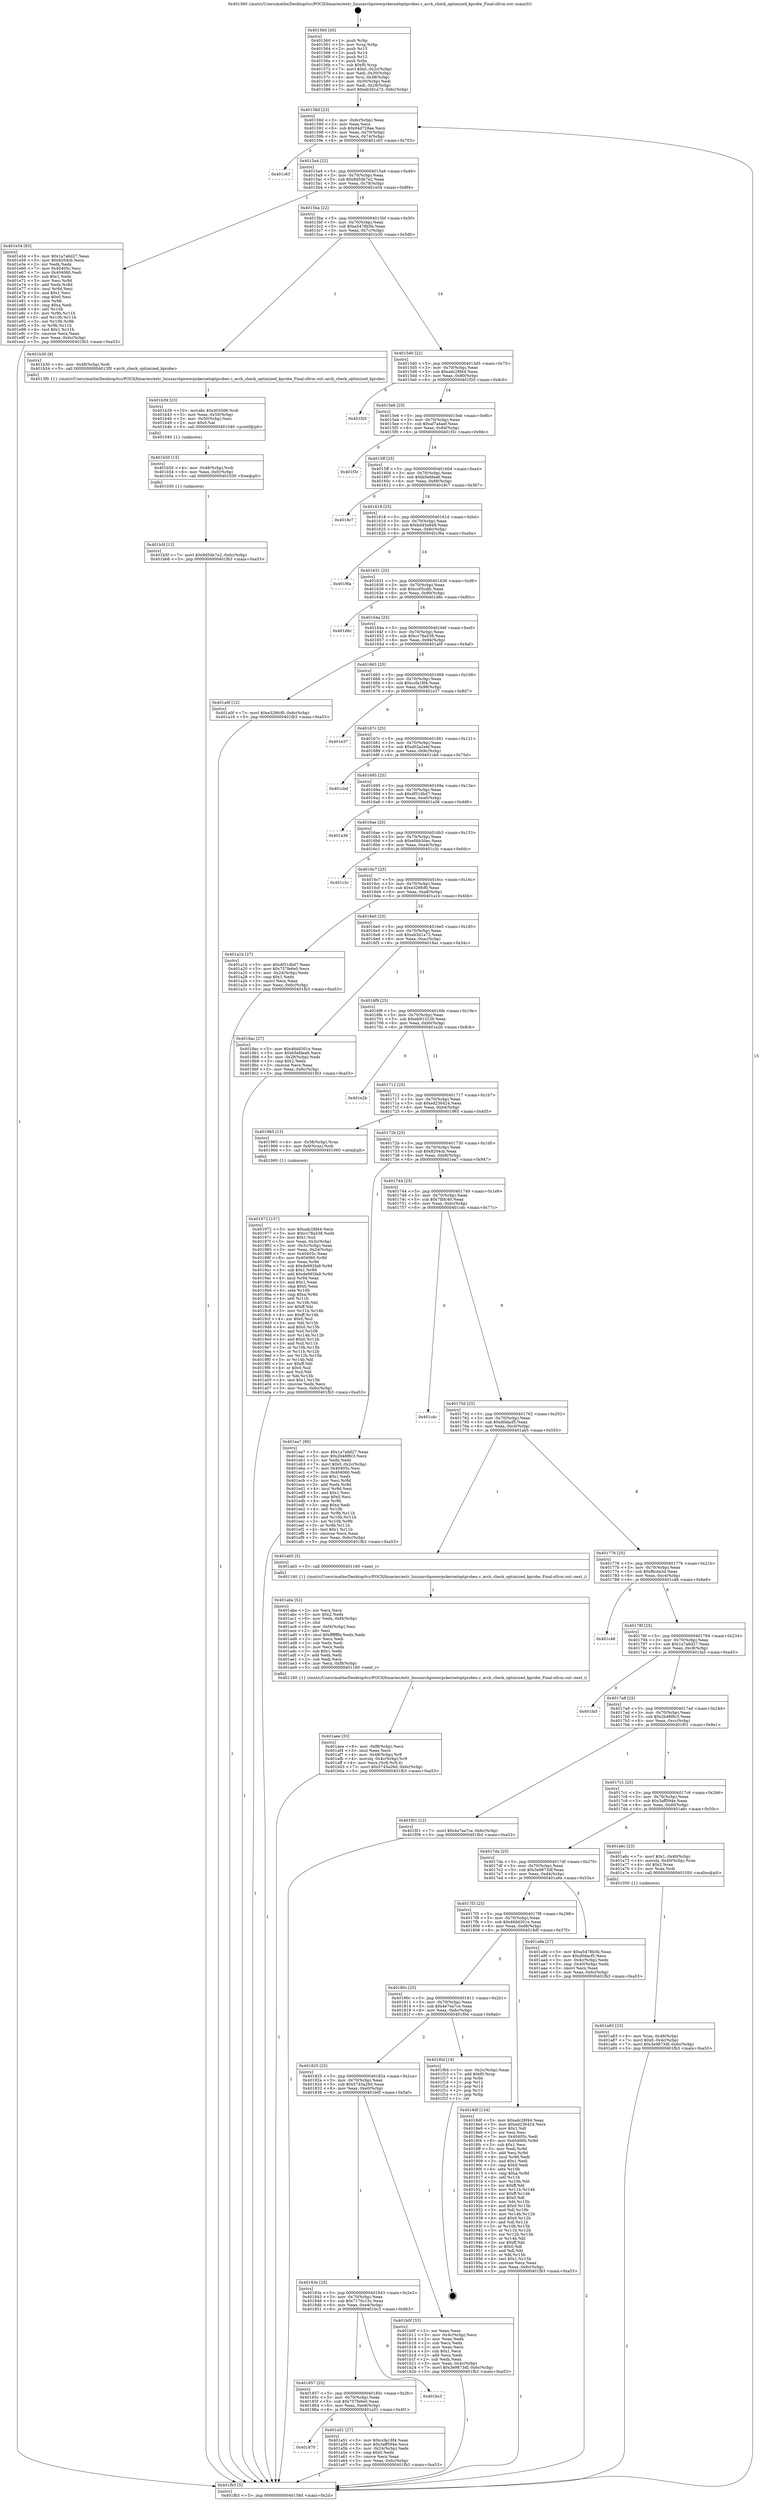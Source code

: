 digraph "0x401560" {
  label = "0x401560 (/mnt/c/Users/mathe/Desktop/tcc/POCII/binaries/extr_linuxarchpowerpckerneloptprobes.c_arch_check_optimized_kprobe_Final-ollvm.out::main(0))"
  labelloc = "t"
  node[shape=record]

  Entry [label="",width=0.3,height=0.3,shape=circle,fillcolor=black,style=filled]
  "0x40158d" [label="{
     0x40158d [23]\l
     | [instrs]\l
     &nbsp;&nbsp;0x40158d \<+3\>: mov -0x6c(%rbp),%eax\l
     &nbsp;&nbsp;0x401590 \<+2\>: mov %eax,%ecx\l
     &nbsp;&nbsp;0x401592 \<+6\>: sub $0x94d728ae,%ecx\l
     &nbsp;&nbsp;0x401598 \<+3\>: mov %eax,-0x70(%rbp)\l
     &nbsp;&nbsp;0x40159b \<+3\>: mov %ecx,-0x74(%rbp)\l
     &nbsp;&nbsp;0x40159e \<+6\>: je 0000000000401c63 \<main+0x703\>\l
  }"]
  "0x401c63" [label="{
     0x401c63\l
  }", style=dashed]
  "0x4015a4" [label="{
     0x4015a4 [22]\l
     | [instrs]\l
     &nbsp;&nbsp;0x4015a4 \<+5\>: jmp 00000000004015a9 \<main+0x49\>\l
     &nbsp;&nbsp;0x4015a9 \<+3\>: mov -0x70(%rbp),%eax\l
     &nbsp;&nbsp;0x4015ac \<+5\>: sub $0x9d54b7e2,%eax\l
     &nbsp;&nbsp;0x4015b1 \<+3\>: mov %eax,-0x78(%rbp)\l
     &nbsp;&nbsp;0x4015b4 \<+6\>: je 0000000000401e54 \<main+0x8f4\>\l
  }"]
  Exit [label="",width=0.3,height=0.3,shape=circle,fillcolor=black,style=filled,peripheries=2]
  "0x401e54" [label="{
     0x401e54 [83]\l
     | [instrs]\l
     &nbsp;&nbsp;0x401e54 \<+5\>: mov $0x1a7a6d27,%eax\l
     &nbsp;&nbsp;0x401e59 \<+5\>: mov $0x8204cb,%ecx\l
     &nbsp;&nbsp;0x401e5e \<+2\>: xor %edx,%edx\l
     &nbsp;&nbsp;0x401e60 \<+7\>: mov 0x40405c,%esi\l
     &nbsp;&nbsp;0x401e67 \<+7\>: mov 0x404060,%edi\l
     &nbsp;&nbsp;0x401e6e \<+3\>: sub $0x1,%edx\l
     &nbsp;&nbsp;0x401e71 \<+3\>: mov %esi,%r8d\l
     &nbsp;&nbsp;0x401e74 \<+3\>: add %edx,%r8d\l
     &nbsp;&nbsp;0x401e77 \<+4\>: imul %r8d,%esi\l
     &nbsp;&nbsp;0x401e7b \<+3\>: and $0x1,%esi\l
     &nbsp;&nbsp;0x401e7e \<+3\>: cmp $0x0,%esi\l
     &nbsp;&nbsp;0x401e81 \<+4\>: sete %r9b\l
     &nbsp;&nbsp;0x401e85 \<+3\>: cmp $0xa,%edi\l
     &nbsp;&nbsp;0x401e88 \<+4\>: setl %r10b\l
     &nbsp;&nbsp;0x401e8c \<+3\>: mov %r9b,%r11b\l
     &nbsp;&nbsp;0x401e8f \<+3\>: and %r10b,%r11b\l
     &nbsp;&nbsp;0x401e92 \<+3\>: xor %r10b,%r9b\l
     &nbsp;&nbsp;0x401e95 \<+3\>: or %r9b,%r11b\l
     &nbsp;&nbsp;0x401e98 \<+4\>: test $0x1,%r11b\l
     &nbsp;&nbsp;0x401e9c \<+3\>: cmovne %ecx,%eax\l
     &nbsp;&nbsp;0x401e9f \<+3\>: mov %eax,-0x6c(%rbp)\l
     &nbsp;&nbsp;0x401ea2 \<+5\>: jmp 0000000000401fb3 \<main+0xa53\>\l
  }"]
  "0x4015ba" [label="{
     0x4015ba [22]\l
     | [instrs]\l
     &nbsp;&nbsp;0x4015ba \<+5\>: jmp 00000000004015bf \<main+0x5f\>\l
     &nbsp;&nbsp;0x4015bf \<+3\>: mov -0x70(%rbp),%eax\l
     &nbsp;&nbsp;0x4015c2 \<+5\>: sub $0xa5478b5b,%eax\l
     &nbsp;&nbsp;0x4015c7 \<+3\>: mov %eax,-0x7c(%rbp)\l
     &nbsp;&nbsp;0x4015ca \<+6\>: je 0000000000401b30 \<main+0x5d0\>\l
  }"]
  "0x401b5f" [label="{
     0x401b5f [12]\l
     | [instrs]\l
     &nbsp;&nbsp;0x401b5f \<+7\>: movl $0x9d54b7e2,-0x6c(%rbp)\l
     &nbsp;&nbsp;0x401b66 \<+5\>: jmp 0000000000401fb3 \<main+0xa53\>\l
  }"]
  "0x401b30" [label="{
     0x401b30 [9]\l
     | [instrs]\l
     &nbsp;&nbsp;0x401b30 \<+4\>: mov -0x48(%rbp),%rdi\l
     &nbsp;&nbsp;0x401b34 \<+5\>: call 00000000004013f0 \<arch_check_optimized_kprobe\>\l
     | [calls]\l
     &nbsp;&nbsp;0x4013f0 \{1\} (/mnt/c/Users/mathe/Desktop/tcc/POCII/binaries/extr_linuxarchpowerpckerneloptprobes.c_arch_check_optimized_kprobe_Final-ollvm.out::arch_check_optimized_kprobe)\l
  }"]
  "0x4015d0" [label="{
     0x4015d0 [22]\l
     | [instrs]\l
     &nbsp;&nbsp;0x4015d0 \<+5\>: jmp 00000000004015d5 \<main+0x75\>\l
     &nbsp;&nbsp;0x4015d5 \<+3\>: mov -0x70(%rbp),%eax\l
     &nbsp;&nbsp;0x4015d8 \<+5\>: sub $0xadc28f44,%eax\l
     &nbsp;&nbsp;0x4015dd \<+3\>: mov %eax,-0x80(%rbp)\l
     &nbsp;&nbsp;0x4015e0 \<+6\>: je 0000000000401f20 \<main+0x9c0\>\l
  }"]
  "0x401b50" [label="{
     0x401b50 [15]\l
     | [instrs]\l
     &nbsp;&nbsp;0x401b50 \<+4\>: mov -0x48(%rbp),%rdi\l
     &nbsp;&nbsp;0x401b54 \<+6\>: mov %eax,-0xfc(%rbp)\l
     &nbsp;&nbsp;0x401b5a \<+5\>: call 0000000000401030 \<free@plt\>\l
     | [calls]\l
     &nbsp;&nbsp;0x401030 \{1\} (unknown)\l
  }"]
  "0x401f20" [label="{
     0x401f20\l
  }", style=dashed]
  "0x4015e6" [label="{
     0x4015e6 [25]\l
     | [instrs]\l
     &nbsp;&nbsp;0x4015e6 \<+5\>: jmp 00000000004015eb \<main+0x8b\>\l
     &nbsp;&nbsp;0x4015eb \<+3\>: mov -0x70(%rbp),%eax\l
     &nbsp;&nbsp;0x4015ee \<+5\>: sub $0xaf7a4aef,%eax\l
     &nbsp;&nbsp;0x4015f3 \<+6\>: mov %eax,-0x84(%rbp)\l
     &nbsp;&nbsp;0x4015f9 \<+6\>: je 0000000000401f3c \<main+0x9dc\>\l
  }"]
  "0x401b39" [label="{
     0x401b39 [23]\l
     | [instrs]\l
     &nbsp;&nbsp;0x401b39 \<+10\>: movabs $0x4020d6,%rdi\l
     &nbsp;&nbsp;0x401b43 \<+3\>: mov %eax,-0x50(%rbp)\l
     &nbsp;&nbsp;0x401b46 \<+3\>: mov -0x50(%rbp),%esi\l
     &nbsp;&nbsp;0x401b49 \<+2\>: mov $0x0,%al\l
     &nbsp;&nbsp;0x401b4b \<+5\>: call 0000000000401040 \<printf@plt\>\l
     | [calls]\l
     &nbsp;&nbsp;0x401040 \{1\} (unknown)\l
  }"]
  "0x401f3c" [label="{
     0x401f3c\l
  }", style=dashed]
  "0x4015ff" [label="{
     0x4015ff [25]\l
     | [instrs]\l
     &nbsp;&nbsp;0x4015ff \<+5\>: jmp 0000000000401604 \<main+0xa4\>\l
     &nbsp;&nbsp;0x401604 \<+3\>: mov -0x70(%rbp),%eax\l
     &nbsp;&nbsp;0x401607 \<+5\>: sub $0xb5efdea6,%eax\l
     &nbsp;&nbsp;0x40160c \<+6\>: mov %eax,-0x88(%rbp)\l
     &nbsp;&nbsp;0x401612 \<+6\>: je 00000000004018c7 \<main+0x367\>\l
  }"]
  "0x401aee" [label="{
     0x401aee [33]\l
     | [instrs]\l
     &nbsp;&nbsp;0x401aee \<+6\>: mov -0xf8(%rbp),%ecx\l
     &nbsp;&nbsp;0x401af4 \<+3\>: imul %eax,%ecx\l
     &nbsp;&nbsp;0x401af7 \<+4\>: mov -0x48(%rbp),%r8\l
     &nbsp;&nbsp;0x401afb \<+4\>: movslq -0x4c(%rbp),%r9\l
     &nbsp;&nbsp;0x401aff \<+4\>: mov %ecx,(%r8,%r9,4)\l
     &nbsp;&nbsp;0x401b03 \<+7\>: movl $0x5745a26d,-0x6c(%rbp)\l
     &nbsp;&nbsp;0x401b0a \<+5\>: jmp 0000000000401fb3 \<main+0xa53\>\l
  }"]
  "0x4018c7" [label="{
     0x4018c7\l
  }", style=dashed]
  "0x401618" [label="{
     0x401618 [25]\l
     | [instrs]\l
     &nbsp;&nbsp;0x401618 \<+5\>: jmp 000000000040161d \<main+0xbd\>\l
     &nbsp;&nbsp;0x40161d \<+3\>: mov -0x70(%rbp),%eax\l
     &nbsp;&nbsp;0x401620 \<+5\>: sub $0xbd45a948,%eax\l
     &nbsp;&nbsp;0x401625 \<+6\>: mov %eax,-0x8c(%rbp)\l
     &nbsp;&nbsp;0x40162b \<+6\>: je 0000000000401f6a \<main+0xa0a\>\l
  }"]
  "0x401aba" [label="{
     0x401aba [52]\l
     | [instrs]\l
     &nbsp;&nbsp;0x401aba \<+2\>: xor %ecx,%ecx\l
     &nbsp;&nbsp;0x401abc \<+5\>: mov $0x2,%edx\l
     &nbsp;&nbsp;0x401ac1 \<+6\>: mov %edx,-0xf4(%rbp)\l
     &nbsp;&nbsp;0x401ac7 \<+1\>: cltd\l
     &nbsp;&nbsp;0x401ac8 \<+6\>: mov -0xf4(%rbp),%esi\l
     &nbsp;&nbsp;0x401ace \<+2\>: idiv %esi\l
     &nbsp;&nbsp;0x401ad0 \<+6\>: imul $0xfffffffe,%edx,%edx\l
     &nbsp;&nbsp;0x401ad6 \<+2\>: mov %ecx,%edi\l
     &nbsp;&nbsp;0x401ad8 \<+2\>: sub %edx,%edi\l
     &nbsp;&nbsp;0x401ada \<+2\>: mov %ecx,%edx\l
     &nbsp;&nbsp;0x401adc \<+3\>: sub $0x1,%edx\l
     &nbsp;&nbsp;0x401adf \<+2\>: add %edx,%edi\l
     &nbsp;&nbsp;0x401ae1 \<+2\>: sub %edi,%ecx\l
     &nbsp;&nbsp;0x401ae3 \<+6\>: mov %ecx,-0xf8(%rbp)\l
     &nbsp;&nbsp;0x401ae9 \<+5\>: call 0000000000401160 \<next_i\>\l
     | [calls]\l
     &nbsp;&nbsp;0x401160 \{1\} (/mnt/c/Users/mathe/Desktop/tcc/POCII/binaries/extr_linuxarchpowerpckerneloptprobes.c_arch_check_optimized_kprobe_Final-ollvm.out::next_i)\l
  }"]
  "0x401f6a" [label="{
     0x401f6a\l
  }", style=dashed]
  "0x401631" [label="{
     0x401631 [25]\l
     | [instrs]\l
     &nbsp;&nbsp;0x401631 \<+5\>: jmp 0000000000401636 \<main+0xd6\>\l
     &nbsp;&nbsp;0x401636 \<+3\>: mov -0x70(%rbp),%eax\l
     &nbsp;&nbsp;0x401639 \<+5\>: sub $0xcc05cdfc,%eax\l
     &nbsp;&nbsp;0x40163e \<+6\>: mov %eax,-0x90(%rbp)\l
     &nbsp;&nbsp;0x401644 \<+6\>: je 0000000000401d6c \<main+0x80c\>\l
  }"]
  "0x401a83" [label="{
     0x401a83 [23]\l
     | [instrs]\l
     &nbsp;&nbsp;0x401a83 \<+4\>: mov %rax,-0x48(%rbp)\l
     &nbsp;&nbsp;0x401a87 \<+7\>: movl $0x0,-0x4c(%rbp)\l
     &nbsp;&nbsp;0x401a8e \<+7\>: movl $0x3e9873df,-0x6c(%rbp)\l
     &nbsp;&nbsp;0x401a95 \<+5\>: jmp 0000000000401fb3 \<main+0xa53\>\l
  }"]
  "0x401d6c" [label="{
     0x401d6c\l
  }", style=dashed]
  "0x40164a" [label="{
     0x40164a [25]\l
     | [instrs]\l
     &nbsp;&nbsp;0x40164a \<+5\>: jmp 000000000040164f \<main+0xef\>\l
     &nbsp;&nbsp;0x40164f \<+3\>: mov -0x70(%rbp),%eax\l
     &nbsp;&nbsp;0x401652 \<+5\>: sub $0xcc78a538,%eax\l
     &nbsp;&nbsp;0x401657 \<+6\>: mov %eax,-0x94(%rbp)\l
     &nbsp;&nbsp;0x40165d \<+6\>: je 0000000000401a0f \<main+0x4af\>\l
  }"]
  "0x401870" [label="{
     0x401870\l
  }", style=dashed]
  "0x401a0f" [label="{
     0x401a0f [12]\l
     | [instrs]\l
     &nbsp;&nbsp;0x401a0f \<+7\>: movl $0xe329fcf0,-0x6c(%rbp)\l
     &nbsp;&nbsp;0x401a16 \<+5\>: jmp 0000000000401fb3 \<main+0xa53\>\l
  }"]
  "0x401663" [label="{
     0x401663 [25]\l
     | [instrs]\l
     &nbsp;&nbsp;0x401663 \<+5\>: jmp 0000000000401668 \<main+0x108\>\l
     &nbsp;&nbsp;0x401668 \<+3\>: mov -0x70(%rbp),%eax\l
     &nbsp;&nbsp;0x40166b \<+5\>: sub $0xccfa18f4,%eax\l
     &nbsp;&nbsp;0x401670 \<+6\>: mov %eax,-0x98(%rbp)\l
     &nbsp;&nbsp;0x401676 \<+6\>: je 0000000000401e37 \<main+0x8d7\>\l
  }"]
  "0x401a51" [label="{
     0x401a51 [27]\l
     | [instrs]\l
     &nbsp;&nbsp;0x401a51 \<+5\>: mov $0xccfa18f4,%eax\l
     &nbsp;&nbsp;0x401a56 \<+5\>: mov $0x3aff594e,%ecx\l
     &nbsp;&nbsp;0x401a5b \<+3\>: mov -0x24(%rbp),%edx\l
     &nbsp;&nbsp;0x401a5e \<+3\>: cmp $0x0,%edx\l
     &nbsp;&nbsp;0x401a61 \<+3\>: cmove %ecx,%eax\l
     &nbsp;&nbsp;0x401a64 \<+3\>: mov %eax,-0x6c(%rbp)\l
     &nbsp;&nbsp;0x401a67 \<+5\>: jmp 0000000000401fb3 \<main+0xa53\>\l
  }"]
  "0x401e37" [label="{
     0x401e37\l
  }", style=dashed]
  "0x40167c" [label="{
     0x40167c [25]\l
     | [instrs]\l
     &nbsp;&nbsp;0x40167c \<+5\>: jmp 0000000000401681 \<main+0x121\>\l
     &nbsp;&nbsp;0x401681 \<+3\>: mov -0x70(%rbp),%eax\l
     &nbsp;&nbsp;0x401684 \<+5\>: sub $0xd02a2eef,%eax\l
     &nbsp;&nbsp;0x401689 \<+6\>: mov %eax,-0x9c(%rbp)\l
     &nbsp;&nbsp;0x40168f \<+6\>: je 0000000000401cbd \<main+0x75d\>\l
  }"]
  "0x401857" [label="{
     0x401857 [25]\l
     | [instrs]\l
     &nbsp;&nbsp;0x401857 \<+5\>: jmp 000000000040185c \<main+0x2fc\>\l
     &nbsp;&nbsp;0x40185c \<+3\>: mov -0x70(%rbp),%eax\l
     &nbsp;&nbsp;0x40185f \<+5\>: sub $0x757fe6e0,%eax\l
     &nbsp;&nbsp;0x401864 \<+6\>: mov %eax,-0xe8(%rbp)\l
     &nbsp;&nbsp;0x40186a \<+6\>: je 0000000000401a51 \<main+0x4f1\>\l
  }"]
  "0x401cbd" [label="{
     0x401cbd\l
  }", style=dashed]
  "0x401695" [label="{
     0x401695 [25]\l
     | [instrs]\l
     &nbsp;&nbsp;0x401695 \<+5\>: jmp 000000000040169a \<main+0x13a\>\l
     &nbsp;&nbsp;0x40169a \<+3\>: mov -0x70(%rbp),%eax\l
     &nbsp;&nbsp;0x40169d \<+5\>: sub $0xdf31dbd7,%eax\l
     &nbsp;&nbsp;0x4016a2 \<+6\>: mov %eax,-0xa0(%rbp)\l
     &nbsp;&nbsp;0x4016a8 \<+6\>: je 0000000000401a36 \<main+0x4d6\>\l
  }"]
  "0x401bc3" [label="{
     0x401bc3\l
  }", style=dashed]
  "0x401a36" [label="{
     0x401a36\l
  }", style=dashed]
  "0x4016ae" [label="{
     0x4016ae [25]\l
     | [instrs]\l
     &nbsp;&nbsp;0x4016ae \<+5\>: jmp 00000000004016b3 \<main+0x153\>\l
     &nbsp;&nbsp;0x4016b3 \<+3\>: mov -0x70(%rbp),%eax\l
     &nbsp;&nbsp;0x4016b6 \<+5\>: sub $0xe0bb30ec,%eax\l
     &nbsp;&nbsp;0x4016bb \<+6\>: mov %eax,-0xa4(%rbp)\l
     &nbsp;&nbsp;0x4016c1 \<+6\>: je 0000000000401c3c \<main+0x6dc\>\l
  }"]
  "0x40183e" [label="{
     0x40183e [25]\l
     | [instrs]\l
     &nbsp;&nbsp;0x40183e \<+5\>: jmp 0000000000401843 \<main+0x2e3\>\l
     &nbsp;&nbsp;0x401843 \<+3\>: mov -0x70(%rbp),%eax\l
     &nbsp;&nbsp;0x401846 \<+5\>: sub $0x7170c15c,%eax\l
     &nbsp;&nbsp;0x40184b \<+6\>: mov %eax,-0xe4(%rbp)\l
     &nbsp;&nbsp;0x401851 \<+6\>: je 0000000000401bc3 \<main+0x663\>\l
  }"]
  "0x401c3c" [label="{
     0x401c3c\l
  }", style=dashed]
  "0x4016c7" [label="{
     0x4016c7 [25]\l
     | [instrs]\l
     &nbsp;&nbsp;0x4016c7 \<+5\>: jmp 00000000004016cc \<main+0x16c\>\l
     &nbsp;&nbsp;0x4016cc \<+3\>: mov -0x70(%rbp),%eax\l
     &nbsp;&nbsp;0x4016cf \<+5\>: sub $0xe329fcf0,%eax\l
     &nbsp;&nbsp;0x4016d4 \<+6\>: mov %eax,-0xa8(%rbp)\l
     &nbsp;&nbsp;0x4016da \<+6\>: je 0000000000401a1b \<main+0x4bb\>\l
  }"]
  "0x401b0f" [label="{
     0x401b0f [33]\l
     | [instrs]\l
     &nbsp;&nbsp;0x401b0f \<+2\>: xor %eax,%eax\l
     &nbsp;&nbsp;0x401b11 \<+3\>: mov -0x4c(%rbp),%ecx\l
     &nbsp;&nbsp;0x401b14 \<+2\>: mov %eax,%edx\l
     &nbsp;&nbsp;0x401b16 \<+2\>: sub %ecx,%edx\l
     &nbsp;&nbsp;0x401b18 \<+2\>: mov %eax,%ecx\l
     &nbsp;&nbsp;0x401b1a \<+3\>: sub $0x1,%ecx\l
     &nbsp;&nbsp;0x401b1d \<+2\>: add %ecx,%edx\l
     &nbsp;&nbsp;0x401b1f \<+2\>: sub %edx,%eax\l
     &nbsp;&nbsp;0x401b21 \<+3\>: mov %eax,-0x4c(%rbp)\l
     &nbsp;&nbsp;0x401b24 \<+7\>: movl $0x3e9873df,-0x6c(%rbp)\l
     &nbsp;&nbsp;0x401b2b \<+5\>: jmp 0000000000401fb3 \<main+0xa53\>\l
  }"]
  "0x401a1b" [label="{
     0x401a1b [27]\l
     | [instrs]\l
     &nbsp;&nbsp;0x401a1b \<+5\>: mov $0xdf31dbd7,%eax\l
     &nbsp;&nbsp;0x401a20 \<+5\>: mov $0x757fe6e0,%ecx\l
     &nbsp;&nbsp;0x401a25 \<+3\>: mov -0x24(%rbp),%edx\l
     &nbsp;&nbsp;0x401a28 \<+3\>: cmp $0x1,%edx\l
     &nbsp;&nbsp;0x401a2b \<+3\>: cmovl %ecx,%eax\l
     &nbsp;&nbsp;0x401a2e \<+3\>: mov %eax,-0x6c(%rbp)\l
     &nbsp;&nbsp;0x401a31 \<+5\>: jmp 0000000000401fb3 \<main+0xa53\>\l
  }"]
  "0x4016e0" [label="{
     0x4016e0 [25]\l
     | [instrs]\l
     &nbsp;&nbsp;0x4016e0 \<+5\>: jmp 00000000004016e5 \<main+0x185\>\l
     &nbsp;&nbsp;0x4016e5 \<+3\>: mov -0x70(%rbp),%eax\l
     &nbsp;&nbsp;0x4016e8 \<+5\>: sub $0xeb3d1a73,%eax\l
     &nbsp;&nbsp;0x4016ed \<+6\>: mov %eax,-0xac(%rbp)\l
     &nbsp;&nbsp;0x4016f3 \<+6\>: je 00000000004018ac \<main+0x34c\>\l
  }"]
  "0x401825" [label="{
     0x401825 [25]\l
     | [instrs]\l
     &nbsp;&nbsp;0x401825 \<+5\>: jmp 000000000040182a \<main+0x2ca\>\l
     &nbsp;&nbsp;0x40182a \<+3\>: mov -0x70(%rbp),%eax\l
     &nbsp;&nbsp;0x40182d \<+5\>: sub $0x5745a26d,%eax\l
     &nbsp;&nbsp;0x401832 \<+6\>: mov %eax,-0xe0(%rbp)\l
     &nbsp;&nbsp;0x401838 \<+6\>: je 0000000000401b0f \<main+0x5af\>\l
  }"]
  "0x4018ac" [label="{
     0x4018ac [27]\l
     | [instrs]\l
     &nbsp;&nbsp;0x4018ac \<+5\>: mov $0x46dd301e,%eax\l
     &nbsp;&nbsp;0x4018b1 \<+5\>: mov $0xb5efdea6,%ecx\l
     &nbsp;&nbsp;0x4018b6 \<+3\>: mov -0x28(%rbp),%edx\l
     &nbsp;&nbsp;0x4018b9 \<+3\>: cmp $0x2,%edx\l
     &nbsp;&nbsp;0x4018bc \<+3\>: cmovne %ecx,%eax\l
     &nbsp;&nbsp;0x4018bf \<+3\>: mov %eax,-0x6c(%rbp)\l
     &nbsp;&nbsp;0x4018c2 \<+5\>: jmp 0000000000401fb3 \<main+0xa53\>\l
  }"]
  "0x4016f9" [label="{
     0x4016f9 [25]\l
     | [instrs]\l
     &nbsp;&nbsp;0x4016f9 \<+5\>: jmp 00000000004016fe \<main+0x19e\>\l
     &nbsp;&nbsp;0x4016fe \<+3\>: mov -0x70(%rbp),%eax\l
     &nbsp;&nbsp;0x401701 \<+5\>: sub $0xeb913139,%eax\l
     &nbsp;&nbsp;0x401706 \<+6\>: mov %eax,-0xb0(%rbp)\l
     &nbsp;&nbsp;0x40170c \<+6\>: je 0000000000401e2b \<main+0x8cb\>\l
  }"]
  "0x401fb3" [label="{
     0x401fb3 [5]\l
     | [instrs]\l
     &nbsp;&nbsp;0x401fb3 \<+5\>: jmp 000000000040158d \<main+0x2d\>\l
  }"]
  "0x401560" [label="{
     0x401560 [45]\l
     | [instrs]\l
     &nbsp;&nbsp;0x401560 \<+1\>: push %rbp\l
     &nbsp;&nbsp;0x401561 \<+3\>: mov %rsp,%rbp\l
     &nbsp;&nbsp;0x401564 \<+2\>: push %r15\l
     &nbsp;&nbsp;0x401566 \<+2\>: push %r14\l
     &nbsp;&nbsp;0x401568 \<+2\>: push %r12\l
     &nbsp;&nbsp;0x40156a \<+1\>: push %rbx\l
     &nbsp;&nbsp;0x40156b \<+7\>: sub $0xf0,%rsp\l
     &nbsp;&nbsp;0x401572 \<+7\>: movl $0x0,-0x2c(%rbp)\l
     &nbsp;&nbsp;0x401579 \<+3\>: mov %edi,-0x30(%rbp)\l
     &nbsp;&nbsp;0x40157c \<+4\>: mov %rsi,-0x38(%rbp)\l
     &nbsp;&nbsp;0x401580 \<+3\>: mov -0x30(%rbp),%edi\l
     &nbsp;&nbsp;0x401583 \<+3\>: mov %edi,-0x28(%rbp)\l
     &nbsp;&nbsp;0x401586 \<+7\>: movl $0xeb3d1a73,-0x6c(%rbp)\l
  }"]
  "0x401f0d" [label="{
     0x401f0d [19]\l
     | [instrs]\l
     &nbsp;&nbsp;0x401f0d \<+3\>: mov -0x2c(%rbp),%eax\l
     &nbsp;&nbsp;0x401f10 \<+7\>: add $0xf0,%rsp\l
     &nbsp;&nbsp;0x401f17 \<+1\>: pop %rbx\l
     &nbsp;&nbsp;0x401f18 \<+2\>: pop %r12\l
     &nbsp;&nbsp;0x401f1a \<+2\>: pop %r14\l
     &nbsp;&nbsp;0x401f1c \<+2\>: pop %r15\l
     &nbsp;&nbsp;0x401f1e \<+1\>: pop %rbp\l
     &nbsp;&nbsp;0x401f1f \<+1\>: ret\l
  }"]
  "0x401e2b" [label="{
     0x401e2b\l
  }", style=dashed]
  "0x401712" [label="{
     0x401712 [25]\l
     | [instrs]\l
     &nbsp;&nbsp;0x401712 \<+5\>: jmp 0000000000401717 \<main+0x1b7\>\l
     &nbsp;&nbsp;0x401717 \<+3\>: mov -0x70(%rbp),%eax\l
     &nbsp;&nbsp;0x40171a \<+5\>: sub $0xed236424,%eax\l
     &nbsp;&nbsp;0x40171f \<+6\>: mov %eax,-0xb4(%rbp)\l
     &nbsp;&nbsp;0x401725 \<+6\>: je 0000000000401965 \<main+0x405\>\l
  }"]
  "0x401972" [label="{
     0x401972 [157]\l
     | [instrs]\l
     &nbsp;&nbsp;0x401972 \<+5\>: mov $0xadc28f44,%ecx\l
     &nbsp;&nbsp;0x401977 \<+5\>: mov $0xcc78a538,%edx\l
     &nbsp;&nbsp;0x40197c \<+3\>: mov $0x1,%sil\l
     &nbsp;&nbsp;0x40197f \<+3\>: mov %eax,-0x3c(%rbp)\l
     &nbsp;&nbsp;0x401982 \<+3\>: mov -0x3c(%rbp),%eax\l
     &nbsp;&nbsp;0x401985 \<+3\>: mov %eax,-0x24(%rbp)\l
     &nbsp;&nbsp;0x401988 \<+7\>: mov 0x40405c,%eax\l
     &nbsp;&nbsp;0x40198f \<+8\>: mov 0x404060,%r8d\l
     &nbsp;&nbsp;0x401997 \<+3\>: mov %eax,%r9d\l
     &nbsp;&nbsp;0x40199a \<+7\>: sub $0xde992fa9,%r9d\l
     &nbsp;&nbsp;0x4019a1 \<+4\>: sub $0x1,%r9d\l
     &nbsp;&nbsp;0x4019a5 \<+7\>: add $0xde992fa9,%r9d\l
     &nbsp;&nbsp;0x4019ac \<+4\>: imul %r9d,%eax\l
     &nbsp;&nbsp;0x4019b0 \<+3\>: and $0x1,%eax\l
     &nbsp;&nbsp;0x4019b3 \<+3\>: cmp $0x0,%eax\l
     &nbsp;&nbsp;0x4019b6 \<+4\>: sete %r10b\l
     &nbsp;&nbsp;0x4019ba \<+4\>: cmp $0xa,%r8d\l
     &nbsp;&nbsp;0x4019be \<+4\>: setl %r11b\l
     &nbsp;&nbsp;0x4019c2 \<+3\>: mov %r10b,%bl\l
     &nbsp;&nbsp;0x4019c5 \<+3\>: xor $0xff,%bl\l
     &nbsp;&nbsp;0x4019c8 \<+3\>: mov %r11b,%r14b\l
     &nbsp;&nbsp;0x4019cb \<+4\>: xor $0xff,%r14b\l
     &nbsp;&nbsp;0x4019cf \<+4\>: xor $0x0,%sil\l
     &nbsp;&nbsp;0x4019d3 \<+3\>: mov %bl,%r15b\l
     &nbsp;&nbsp;0x4019d6 \<+4\>: and $0x0,%r15b\l
     &nbsp;&nbsp;0x4019da \<+3\>: and %sil,%r10b\l
     &nbsp;&nbsp;0x4019dd \<+3\>: mov %r14b,%r12b\l
     &nbsp;&nbsp;0x4019e0 \<+4\>: and $0x0,%r12b\l
     &nbsp;&nbsp;0x4019e4 \<+3\>: and %sil,%r11b\l
     &nbsp;&nbsp;0x4019e7 \<+3\>: or %r10b,%r15b\l
     &nbsp;&nbsp;0x4019ea \<+3\>: or %r11b,%r12b\l
     &nbsp;&nbsp;0x4019ed \<+3\>: xor %r12b,%r15b\l
     &nbsp;&nbsp;0x4019f0 \<+3\>: or %r14b,%bl\l
     &nbsp;&nbsp;0x4019f3 \<+3\>: xor $0xff,%bl\l
     &nbsp;&nbsp;0x4019f6 \<+4\>: or $0x0,%sil\l
     &nbsp;&nbsp;0x4019fa \<+3\>: and %sil,%bl\l
     &nbsp;&nbsp;0x4019fd \<+3\>: or %bl,%r15b\l
     &nbsp;&nbsp;0x401a00 \<+4\>: test $0x1,%r15b\l
     &nbsp;&nbsp;0x401a04 \<+3\>: cmovne %edx,%ecx\l
     &nbsp;&nbsp;0x401a07 \<+3\>: mov %ecx,-0x6c(%rbp)\l
     &nbsp;&nbsp;0x401a0a \<+5\>: jmp 0000000000401fb3 \<main+0xa53\>\l
  }"]
  "0x401965" [label="{
     0x401965 [13]\l
     | [instrs]\l
     &nbsp;&nbsp;0x401965 \<+4\>: mov -0x38(%rbp),%rax\l
     &nbsp;&nbsp;0x401969 \<+4\>: mov 0x8(%rax),%rdi\l
     &nbsp;&nbsp;0x40196d \<+5\>: call 0000000000401060 \<atoi@plt\>\l
     | [calls]\l
     &nbsp;&nbsp;0x401060 \{1\} (unknown)\l
  }"]
  "0x40172b" [label="{
     0x40172b [25]\l
     | [instrs]\l
     &nbsp;&nbsp;0x40172b \<+5\>: jmp 0000000000401730 \<main+0x1d0\>\l
     &nbsp;&nbsp;0x401730 \<+3\>: mov -0x70(%rbp),%eax\l
     &nbsp;&nbsp;0x401733 \<+5\>: sub $0x8204cb,%eax\l
     &nbsp;&nbsp;0x401738 \<+6\>: mov %eax,-0xb8(%rbp)\l
     &nbsp;&nbsp;0x40173e \<+6\>: je 0000000000401ea7 \<main+0x947\>\l
  }"]
  "0x40180c" [label="{
     0x40180c [25]\l
     | [instrs]\l
     &nbsp;&nbsp;0x40180c \<+5\>: jmp 0000000000401811 \<main+0x2b1\>\l
     &nbsp;&nbsp;0x401811 \<+3\>: mov -0x70(%rbp),%eax\l
     &nbsp;&nbsp;0x401814 \<+5\>: sub $0x4e7ea7ce,%eax\l
     &nbsp;&nbsp;0x401819 \<+6\>: mov %eax,-0xdc(%rbp)\l
     &nbsp;&nbsp;0x40181f \<+6\>: je 0000000000401f0d \<main+0x9ad\>\l
  }"]
  "0x401ea7" [label="{
     0x401ea7 [90]\l
     | [instrs]\l
     &nbsp;&nbsp;0x401ea7 \<+5\>: mov $0x1a7a6d27,%eax\l
     &nbsp;&nbsp;0x401eac \<+5\>: mov $0x2b48f8c3,%ecx\l
     &nbsp;&nbsp;0x401eb1 \<+2\>: xor %edx,%edx\l
     &nbsp;&nbsp;0x401eb3 \<+7\>: movl $0x0,-0x2c(%rbp)\l
     &nbsp;&nbsp;0x401eba \<+7\>: mov 0x40405c,%esi\l
     &nbsp;&nbsp;0x401ec1 \<+7\>: mov 0x404060,%edi\l
     &nbsp;&nbsp;0x401ec8 \<+3\>: sub $0x1,%edx\l
     &nbsp;&nbsp;0x401ecb \<+3\>: mov %esi,%r8d\l
     &nbsp;&nbsp;0x401ece \<+3\>: add %edx,%r8d\l
     &nbsp;&nbsp;0x401ed1 \<+4\>: imul %r8d,%esi\l
     &nbsp;&nbsp;0x401ed5 \<+3\>: and $0x1,%esi\l
     &nbsp;&nbsp;0x401ed8 \<+3\>: cmp $0x0,%esi\l
     &nbsp;&nbsp;0x401edb \<+4\>: sete %r9b\l
     &nbsp;&nbsp;0x401edf \<+3\>: cmp $0xa,%edi\l
     &nbsp;&nbsp;0x401ee2 \<+4\>: setl %r10b\l
     &nbsp;&nbsp;0x401ee6 \<+3\>: mov %r9b,%r11b\l
     &nbsp;&nbsp;0x401ee9 \<+3\>: and %r10b,%r11b\l
     &nbsp;&nbsp;0x401eec \<+3\>: xor %r10b,%r9b\l
     &nbsp;&nbsp;0x401eef \<+3\>: or %r9b,%r11b\l
     &nbsp;&nbsp;0x401ef2 \<+4\>: test $0x1,%r11b\l
     &nbsp;&nbsp;0x401ef6 \<+3\>: cmovne %ecx,%eax\l
     &nbsp;&nbsp;0x401ef9 \<+3\>: mov %eax,-0x6c(%rbp)\l
     &nbsp;&nbsp;0x401efc \<+5\>: jmp 0000000000401fb3 \<main+0xa53\>\l
  }"]
  "0x401744" [label="{
     0x401744 [25]\l
     | [instrs]\l
     &nbsp;&nbsp;0x401744 \<+5\>: jmp 0000000000401749 \<main+0x1e9\>\l
     &nbsp;&nbsp;0x401749 \<+3\>: mov -0x70(%rbp),%eax\l
     &nbsp;&nbsp;0x40174c \<+5\>: sub $0x7fbfc40,%eax\l
     &nbsp;&nbsp;0x401751 \<+6\>: mov %eax,-0xbc(%rbp)\l
     &nbsp;&nbsp;0x401757 \<+6\>: je 0000000000401cdc \<main+0x77c\>\l
  }"]
  "0x4018df" [label="{
     0x4018df [134]\l
     | [instrs]\l
     &nbsp;&nbsp;0x4018df \<+5\>: mov $0xadc28f44,%eax\l
     &nbsp;&nbsp;0x4018e4 \<+5\>: mov $0xed236424,%ecx\l
     &nbsp;&nbsp;0x4018e9 \<+2\>: mov $0x1,%dl\l
     &nbsp;&nbsp;0x4018eb \<+2\>: xor %esi,%esi\l
     &nbsp;&nbsp;0x4018ed \<+7\>: mov 0x40405c,%edi\l
     &nbsp;&nbsp;0x4018f4 \<+8\>: mov 0x404060,%r8d\l
     &nbsp;&nbsp;0x4018fc \<+3\>: sub $0x1,%esi\l
     &nbsp;&nbsp;0x4018ff \<+3\>: mov %edi,%r9d\l
     &nbsp;&nbsp;0x401902 \<+3\>: add %esi,%r9d\l
     &nbsp;&nbsp;0x401905 \<+4\>: imul %r9d,%edi\l
     &nbsp;&nbsp;0x401909 \<+3\>: and $0x1,%edi\l
     &nbsp;&nbsp;0x40190c \<+3\>: cmp $0x0,%edi\l
     &nbsp;&nbsp;0x40190f \<+4\>: sete %r10b\l
     &nbsp;&nbsp;0x401913 \<+4\>: cmp $0xa,%r8d\l
     &nbsp;&nbsp;0x401917 \<+4\>: setl %r11b\l
     &nbsp;&nbsp;0x40191b \<+3\>: mov %r10b,%bl\l
     &nbsp;&nbsp;0x40191e \<+3\>: xor $0xff,%bl\l
     &nbsp;&nbsp;0x401921 \<+3\>: mov %r11b,%r14b\l
     &nbsp;&nbsp;0x401924 \<+4\>: xor $0xff,%r14b\l
     &nbsp;&nbsp;0x401928 \<+3\>: xor $0x0,%dl\l
     &nbsp;&nbsp;0x40192b \<+3\>: mov %bl,%r15b\l
     &nbsp;&nbsp;0x40192e \<+4\>: and $0x0,%r15b\l
     &nbsp;&nbsp;0x401932 \<+3\>: and %dl,%r10b\l
     &nbsp;&nbsp;0x401935 \<+3\>: mov %r14b,%r12b\l
     &nbsp;&nbsp;0x401938 \<+4\>: and $0x0,%r12b\l
     &nbsp;&nbsp;0x40193c \<+3\>: and %dl,%r11b\l
     &nbsp;&nbsp;0x40193f \<+3\>: or %r10b,%r15b\l
     &nbsp;&nbsp;0x401942 \<+3\>: or %r11b,%r12b\l
     &nbsp;&nbsp;0x401945 \<+3\>: xor %r12b,%r15b\l
     &nbsp;&nbsp;0x401948 \<+3\>: or %r14b,%bl\l
     &nbsp;&nbsp;0x40194b \<+3\>: xor $0xff,%bl\l
     &nbsp;&nbsp;0x40194e \<+3\>: or $0x0,%dl\l
     &nbsp;&nbsp;0x401951 \<+2\>: and %dl,%bl\l
     &nbsp;&nbsp;0x401953 \<+3\>: or %bl,%r15b\l
     &nbsp;&nbsp;0x401956 \<+4\>: test $0x1,%r15b\l
     &nbsp;&nbsp;0x40195a \<+3\>: cmovne %ecx,%eax\l
     &nbsp;&nbsp;0x40195d \<+3\>: mov %eax,-0x6c(%rbp)\l
     &nbsp;&nbsp;0x401960 \<+5\>: jmp 0000000000401fb3 \<main+0xa53\>\l
  }"]
  "0x401cdc" [label="{
     0x401cdc\l
  }", style=dashed]
  "0x40175d" [label="{
     0x40175d [25]\l
     | [instrs]\l
     &nbsp;&nbsp;0x40175d \<+5\>: jmp 0000000000401762 \<main+0x202\>\l
     &nbsp;&nbsp;0x401762 \<+3\>: mov -0x70(%rbp),%eax\l
     &nbsp;&nbsp;0x401765 \<+5\>: sub $0xd0dacf5,%eax\l
     &nbsp;&nbsp;0x40176a \<+6\>: mov %eax,-0xc0(%rbp)\l
     &nbsp;&nbsp;0x401770 \<+6\>: je 0000000000401ab5 \<main+0x555\>\l
  }"]
  "0x4017f3" [label="{
     0x4017f3 [25]\l
     | [instrs]\l
     &nbsp;&nbsp;0x4017f3 \<+5\>: jmp 00000000004017f8 \<main+0x298\>\l
     &nbsp;&nbsp;0x4017f8 \<+3\>: mov -0x70(%rbp),%eax\l
     &nbsp;&nbsp;0x4017fb \<+5\>: sub $0x46dd301e,%eax\l
     &nbsp;&nbsp;0x401800 \<+6\>: mov %eax,-0xd8(%rbp)\l
     &nbsp;&nbsp;0x401806 \<+6\>: je 00000000004018df \<main+0x37f\>\l
  }"]
  "0x401ab5" [label="{
     0x401ab5 [5]\l
     | [instrs]\l
     &nbsp;&nbsp;0x401ab5 \<+5\>: call 0000000000401160 \<next_i\>\l
     | [calls]\l
     &nbsp;&nbsp;0x401160 \{1\} (/mnt/c/Users/mathe/Desktop/tcc/POCII/binaries/extr_linuxarchpowerpckerneloptprobes.c_arch_check_optimized_kprobe_Final-ollvm.out::next_i)\l
  }"]
  "0x401776" [label="{
     0x401776 [25]\l
     | [instrs]\l
     &nbsp;&nbsp;0x401776 \<+5\>: jmp 000000000040177b \<main+0x21b\>\l
     &nbsp;&nbsp;0x40177b \<+3\>: mov -0x70(%rbp),%eax\l
     &nbsp;&nbsp;0x40177e \<+5\>: sub $0xf8cda3d,%eax\l
     &nbsp;&nbsp;0x401783 \<+6\>: mov %eax,-0xc4(%rbp)\l
     &nbsp;&nbsp;0x401789 \<+6\>: je 0000000000401c48 \<main+0x6e8\>\l
  }"]
  "0x401a9a" [label="{
     0x401a9a [27]\l
     | [instrs]\l
     &nbsp;&nbsp;0x401a9a \<+5\>: mov $0xa5478b5b,%eax\l
     &nbsp;&nbsp;0x401a9f \<+5\>: mov $0xd0dacf5,%ecx\l
     &nbsp;&nbsp;0x401aa4 \<+3\>: mov -0x4c(%rbp),%edx\l
     &nbsp;&nbsp;0x401aa7 \<+3\>: cmp -0x40(%rbp),%edx\l
     &nbsp;&nbsp;0x401aaa \<+3\>: cmovl %ecx,%eax\l
     &nbsp;&nbsp;0x401aad \<+3\>: mov %eax,-0x6c(%rbp)\l
     &nbsp;&nbsp;0x401ab0 \<+5\>: jmp 0000000000401fb3 \<main+0xa53\>\l
  }"]
  "0x401c48" [label="{
     0x401c48\l
  }", style=dashed]
  "0x40178f" [label="{
     0x40178f [25]\l
     | [instrs]\l
     &nbsp;&nbsp;0x40178f \<+5\>: jmp 0000000000401794 \<main+0x234\>\l
     &nbsp;&nbsp;0x401794 \<+3\>: mov -0x70(%rbp),%eax\l
     &nbsp;&nbsp;0x401797 \<+5\>: sub $0x1a7a6d27,%eax\l
     &nbsp;&nbsp;0x40179c \<+6\>: mov %eax,-0xc8(%rbp)\l
     &nbsp;&nbsp;0x4017a2 \<+6\>: je 0000000000401fa5 \<main+0xa45\>\l
  }"]
  "0x4017da" [label="{
     0x4017da [25]\l
     | [instrs]\l
     &nbsp;&nbsp;0x4017da \<+5\>: jmp 00000000004017df \<main+0x27f\>\l
     &nbsp;&nbsp;0x4017df \<+3\>: mov -0x70(%rbp),%eax\l
     &nbsp;&nbsp;0x4017e2 \<+5\>: sub $0x3e9873df,%eax\l
     &nbsp;&nbsp;0x4017e7 \<+6\>: mov %eax,-0xd4(%rbp)\l
     &nbsp;&nbsp;0x4017ed \<+6\>: je 0000000000401a9a \<main+0x53a\>\l
  }"]
  "0x401fa5" [label="{
     0x401fa5\l
  }", style=dashed]
  "0x4017a8" [label="{
     0x4017a8 [25]\l
     | [instrs]\l
     &nbsp;&nbsp;0x4017a8 \<+5\>: jmp 00000000004017ad \<main+0x24d\>\l
     &nbsp;&nbsp;0x4017ad \<+3\>: mov -0x70(%rbp),%eax\l
     &nbsp;&nbsp;0x4017b0 \<+5\>: sub $0x2b48f8c3,%eax\l
     &nbsp;&nbsp;0x4017b5 \<+6\>: mov %eax,-0xcc(%rbp)\l
     &nbsp;&nbsp;0x4017bb \<+6\>: je 0000000000401f01 \<main+0x9a1\>\l
  }"]
  "0x401a6c" [label="{
     0x401a6c [23]\l
     | [instrs]\l
     &nbsp;&nbsp;0x401a6c \<+7\>: movl $0x1,-0x40(%rbp)\l
     &nbsp;&nbsp;0x401a73 \<+4\>: movslq -0x40(%rbp),%rax\l
     &nbsp;&nbsp;0x401a77 \<+4\>: shl $0x2,%rax\l
     &nbsp;&nbsp;0x401a7b \<+3\>: mov %rax,%rdi\l
     &nbsp;&nbsp;0x401a7e \<+5\>: call 0000000000401050 \<malloc@plt\>\l
     | [calls]\l
     &nbsp;&nbsp;0x401050 \{1\} (unknown)\l
  }"]
  "0x401f01" [label="{
     0x401f01 [12]\l
     | [instrs]\l
     &nbsp;&nbsp;0x401f01 \<+7\>: movl $0x4e7ea7ce,-0x6c(%rbp)\l
     &nbsp;&nbsp;0x401f08 \<+5\>: jmp 0000000000401fb3 \<main+0xa53\>\l
  }"]
  "0x4017c1" [label="{
     0x4017c1 [25]\l
     | [instrs]\l
     &nbsp;&nbsp;0x4017c1 \<+5\>: jmp 00000000004017c6 \<main+0x266\>\l
     &nbsp;&nbsp;0x4017c6 \<+3\>: mov -0x70(%rbp),%eax\l
     &nbsp;&nbsp;0x4017c9 \<+5\>: sub $0x3aff594e,%eax\l
     &nbsp;&nbsp;0x4017ce \<+6\>: mov %eax,-0xd0(%rbp)\l
     &nbsp;&nbsp;0x4017d4 \<+6\>: je 0000000000401a6c \<main+0x50c\>\l
  }"]
  Entry -> "0x401560" [label=" 1"]
  "0x40158d" -> "0x401c63" [label=" 0"]
  "0x40158d" -> "0x4015a4" [label=" 16"]
  "0x401f0d" -> Exit [label=" 1"]
  "0x4015a4" -> "0x401e54" [label=" 1"]
  "0x4015a4" -> "0x4015ba" [label=" 15"]
  "0x401f01" -> "0x401fb3" [label=" 1"]
  "0x4015ba" -> "0x401b30" [label=" 1"]
  "0x4015ba" -> "0x4015d0" [label=" 14"]
  "0x401ea7" -> "0x401fb3" [label=" 1"]
  "0x4015d0" -> "0x401f20" [label=" 0"]
  "0x4015d0" -> "0x4015e6" [label=" 14"]
  "0x401e54" -> "0x401fb3" [label=" 1"]
  "0x4015e6" -> "0x401f3c" [label=" 0"]
  "0x4015e6" -> "0x4015ff" [label=" 14"]
  "0x401b5f" -> "0x401fb3" [label=" 1"]
  "0x4015ff" -> "0x4018c7" [label=" 0"]
  "0x4015ff" -> "0x401618" [label=" 14"]
  "0x401b50" -> "0x401b5f" [label=" 1"]
  "0x401618" -> "0x401f6a" [label=" 0"]
  "0x401618" -> "0x401631" [label=" 14"]
  "0x401b39" -> "0x401b50" [label=" 1"]
  "0x401631" -> "0x401d6c" [label=" 0"]
  "0x401631" -> "0x40164a" [label=" 14"]
  "0x401b30" -> "0x401b39" [label=" 1"]
  "0x40164a" -> "0x401a0f" [label=" 1"]
  "0x40164a" -> "0x401663" [label=" 13"]
  "0x401b0f" -> "0x401fb3" [label=" 1"]
  "0x401663" -> "0x401e37" [label=" 0"]
  "0x401663" -> "0x40167c" [label=" 13"]
  "0x401aee" -> "0x401fb3" [label=" 1"]
  "0x40167c" -> "0x401cbd" [label=" 0"]
  "0x40167c" -> "0x401695" [label=" 13"]
  "0x401ab5" -> "0x401aba" [label=" 1"]
  "0x401695" -> "0x401a36" [label=" 0"]
  "0x401695" -> "0x4016ae" [label=" 13"]
  "0x401a9a" -> "0x401fb3" [label=" 2"]
  "0x4016ae" -> "0x401c3c" [label=" 0"]
  "0x4016ae" -> "0x4016c7" [label=" 13"]
  "0x401a6c" -> "0x401a83" [label=" 1"]
  "0x4016c7" -> "0x401a1b" [label=" 1"]
  "0x4016c7" -> "0x4016e0" [label=" 12"]
  "0x401a51" -> "0x401fb3" [label=" 1"]
  "0x4016e0" -> "0x4018ac" [label=" 1"]
  "0x4016e0" -> "0x4016f9" [label=" 11"]
  "0x4018ac" -> "0x401fb3" [label=" 1"]
  "0x401560" -> "0x40158d" [label=" 1"]
  "0x401fb3" -> "0x40158d" [label=" 15"]
  "0x401857" -> "0x401a51" [label=" 1"]
  "0x4016f9" -> "0x401e2b" [label=" 0"]
  "0x4016f9" -> "0x401712" [label=" 11"]
  "0x401aba" -> "0x401aee" [label=" 1"]
  "0x401712" -> "0x401965" [label=" 1"]
  "0x401712" -> "0x40172b" [label=" 10"]
  "0x40183e" -> "0x401bc3" [label=" 0"]
  "0x40172b" -> "0x401ea7" [label=" 1"]
  "0x40172b" -> "0x401744" [label=" 9"]
  "0x401a83" -> "0x401fb3" [label=" 1"]
  "0x401744" -> "0x401cdc" [label=" 0"]
  "0x401744" -> "0x40175d" [label=" 9"]
  "0x401825" -> "0x40183e" [label=" 1"]
  "0x40175d" -> "0x401ab5" [label=" 1"]
  "0x40175d" -> "0x401776" [label=" 8"]
  "0x401857" -> "0x401870" [label=" 0"]
  "0x401776" -> "0x401c48" [label=" 0"]
  "0x401776" -> "0x40178f" [label=" 8"]
  "0x40180c" -> "0x401825" [label=" 2"]
  "0x40178f" -> "0x401fa5" [label=" 0"]
  "0x40178f" -> "0x4017a8" [label=" 8"]
  "0x40183e" -> "0x401857" [label=" 1"]
  "0x4017a8" -> "0x401f01" [label=" 1"]
  "0x4017a8" -> "0x4017c1" [label=" 7"]
  "0x401a1b" -> "0x401fb3" [label=" 1"]
  "0x4017c1" -> "0x401a6c" [label=" 1"]
  "0x4017c1" -> "0x4017da" [label=" 6"]
  "0x40180c" -> "0x401f0d" [label=" 1"]
  "0x4017da" -> "0x401a9a" [label=" 2"]
  "0x4017da" -> "0x4017f3" [label=" 4"]
  "0x401825" -> "0x401b0f" [label=" 1"]
  "0x4017f3" -> "0x4018df" [label=" 1"]
  "0x4017f3" -> "0x40180c" [label=" 3"]
  "0x4018df" -> "0x401fb3" [label=" 1"]
  "0x401965" -> "0x401972" [label=" 1"]
  "0x401972" -> "0x401fb3" [label=" 1"]
  "0x401a0f" -> "0x401fb3" [label=" 1"]
}
